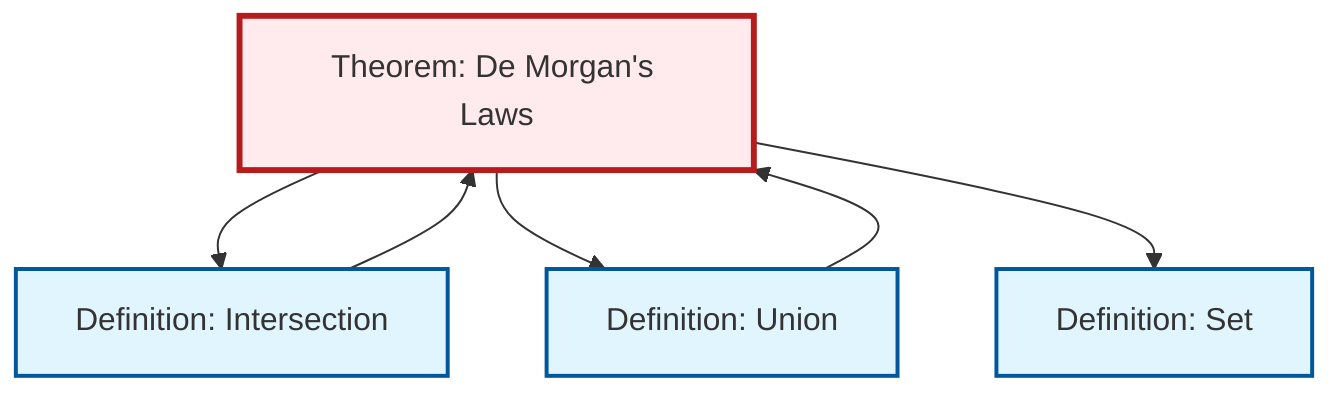 graph TD
    classDef definition fill:#e1f5fe,stroke:#01579b,stroke-width:2px
    classDef theorem fill:#f3e5f5,stroke:#4a148c,stroke-width:2px
    classDef axiom fill:#fff3e0,stroke:#e65100,stroke-width:2px
    classDef example fill:#e8f5e9,stroke:#1b5e20,stroke-width:2px
    classDef current fill:#ffebee,stroke:#b71c1c,stroke-width:3px
    def-set["Definition: Set"]:::definition
    thm-de-morgan["Theorem: De Morgan's Laws"]:::theorem
    def-union["Definition: Union"]:::definition
    def-intersection["Definition: Intersection"]:::definition
    thm-de-morgan --> def-intersection
    def-union --> thm-de-morgan
    thm-de-morgan --> def-union
    def-intersection --> thm-de-morgan
    thm-de-morgan --> def-set
    class thm-de-morgan current